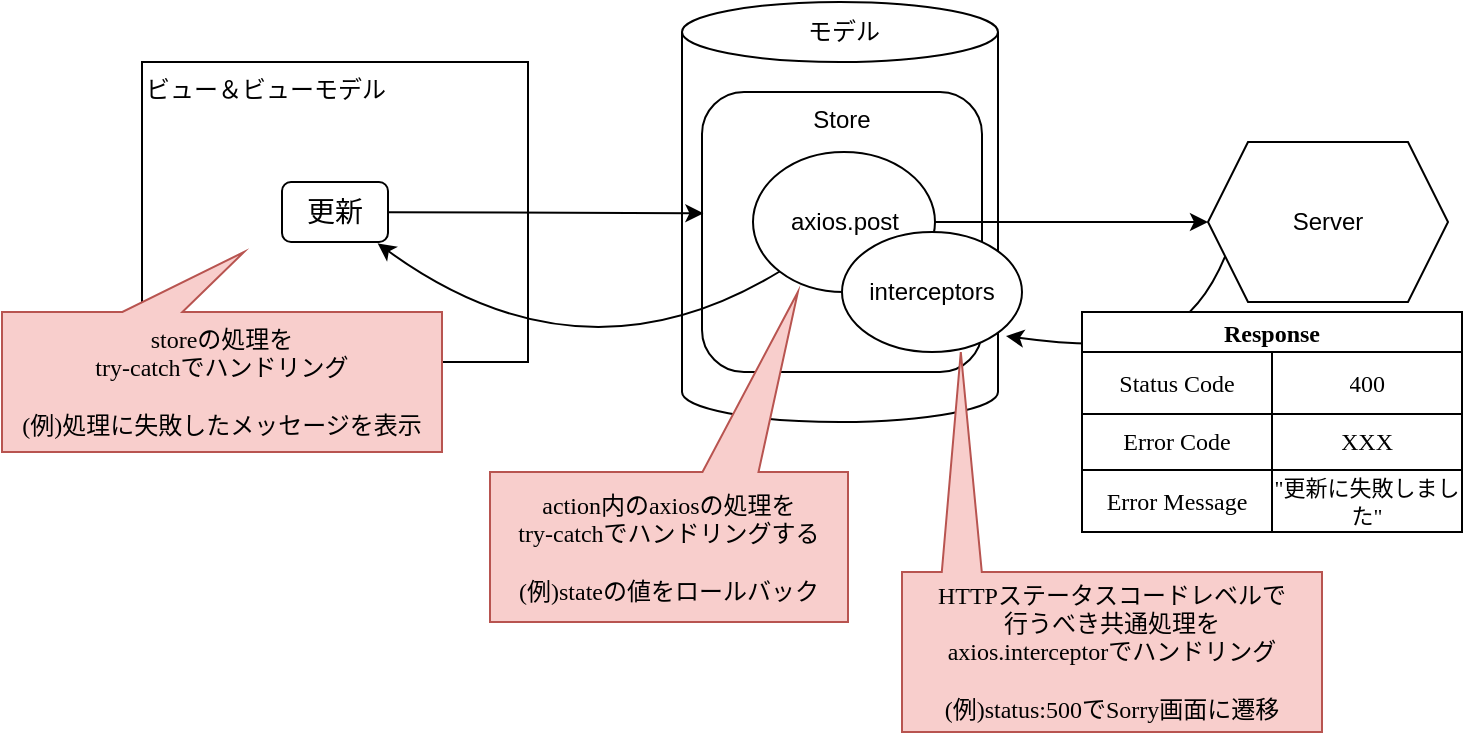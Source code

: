 <mxfile>
    <diagram id="pl7yXZnVg1umfo9V9jnp" name="Page-1">
        <mxGraphModel dx="1351" dy="833" grid="1" gridSize="10" guides="1" tooltips="1" connect="1" arrows="1" fold="1" page="1" pageScale="1" pageWidth="827" pageHeight="1169" math="0" shadow="0">
            <root>
                <mxCell id="0"/>
                <mxCell id="1" parent="0"/>
                <mxCell id="2" value="" style="shape=cylinder3;whiteSpace=wrap;html=1;boundedLbl=1;backgroundOutline=1;size=15;labelBackgroundColor=none;fontColor=default;fillColor=none;" vertex="1" parent="1">
                    <mxGeometry x="420" y="225" width="158" height="210" as="geometry"/>
                </mxCell>
                <mxCell id="3" value="Store" style="rounded=1;whiteSpace=wrap;html=1;verticalAlign=top;fillColor=none;" vertex="1" parent="1">
                    <mxGeometry x="430" y="270" width="140" height="140" as="geometry"/>
                </mxCell>
                <mxCell id="6" value="ビュー＆ビューモデル" style="rounded=0;whiteSpace=wrap;html=1;fillColor=none;align=left;verticalAlign=top;" vertex="1" parent="1">
                    <mxGeometry x="150" y="255" width="193" height="150" as="geometry"/>
                </mxCell>
                <mxCell id="7" style="edgeStyle=none;html=1;entryX=0.005;entryY=0.433;entryDx=0;entryDy=0;fontColor=default;entryPerimeter=0;" edge="1" parent="1" source="8" target="3">
                    <mxGeometry relative="1" as="geometry">
                        <mxPoint x="436" y="330" as="targetPoint"/>
                    </mxGeometry>
                </mxCell>
                <mxCell id="8" value="&lt;div style=&quot;font-size: 14px; line-height: 19px;&quot;&gt;更新&lt;/div&gt;" style="rounded=1;whiteSpace=wrap;html=1;fillColor=none;fontColor=default;labelBackgroundColor=none;fontFamily=Noto Sans JP;fontSource=https%3A%2F%2Ffonts.googleapis.com%2Fcss%3Ffamily%3DNoto%2BSans%2BJP;" vertex="1" parent="1">
                    <mxGeometry x="220" y="315" width="53" height="30" as="geometry"/>
                </mxCell>
                <mxCell id="9" value="Server" style="shape=hexagon;perimeter=hexagonPerimeter2;whiteSpace=wrap;html=1;fixedSize=1;labelBackgroundColor=none;fontColor=default;fillColor=none;" vertex="1" parent="1">
                    <mxGeometry x="683" y="295" width="120" height="80" as="geometry"/>
                </mxCell>
                <mxCell id="10" value="モデル" style="text;html=1;strokeColor=none;fillColor=none;align=center;verticalAlign=middle;whiteSpace=wrap;rounded=0;labelBackgroundColor=none;fontColor=default;" vertex="1" parent="1">
                    <mxGeometry x="460" y="225" width="82" height="30" as="geometry"/>
                </mxCell>
                <mxCell id="11" style="edgeStyle=none;html=1;exitX=1;exitY=0.5;exitDx=0;exitDy=0;entryX=0;entryY=0.5;entryDx=0;entryDy=0;fontColor=default;" edge="1" parent="1" source="12" target="9">
                    <mxGeometry relative="1" as="geometry"/>
                </mxCell>
                <mxCell id="12" value="axios.post" style="ellipse;whiteSpace=wrap;html=1;labelBackgroundColor=none;fontColor=default;fillColor=none;" vertex="1" parent="1">
                    <mxGeometry x="455.5" y="300" width="91" height="70" as="geometry"/>
                </mxCell>
                <mxCell id="13" value="" style="curved=1;endArrow=classic;html=1;fontFamily=Noto Sans JP;fontSource=https%3A%2F%2Ffonts.googleapis.com%2Fcss%3Ffamily%3DNoto%2BSans%2BJP;fontColor=default;exitX=0;exitY=0.75;exitDx=0;exitDy=0;entryX=0.911;entryY=0.867;entryDx=0;entryDy=0;entryPerimeter=0;" edge="1" parent="1" source="9" target="27">
                    <mxGeometry width="50" height="50" relative="1" as="geometry">
                        <mxPoint x="633" y="370" as="sourcePoint"/>
                        <mxPoint x="683" y="320" as="targetPoint"/>
                        <Array as="points">
                            <mxPoint x="680" y="380"/>
                            <mxPoint x="640" y="400"/>
                        </Array>
                    </mxGeometry>
                </mxCell>
                <mxCell id="14" value="Response" style="shape=table;startSize=20;container=1;collapsible=0;childLayout=tableLayout;fontStyle=1;align=center;pointerEvents=1;labelBackgroundColor=none;fontFamily=Noto Sans JP;fontSource=https%3A%2F%2Ffonts.googleapis.com%2Fcss%3Ffamily%3DNoto%2BSans%2BJP;fontColor=default;fillColor=default;strokeWidth=1;swimlaneFillColor=default;" vertex="1" parent="1">
                    <mxGeometry x="620" y="380" width="190" height="110" as="geometry"/>
                </mxCell>
                <mxCell id="15" value="" style="shape=partialRectangle;html=1;whiteSpace=wrap;collapsible=0;dropTarget=0;pointerEvents=0;fillColor=none;top=0;left=0;bottom=0;right=0;points=[[0,0.5],[1,0.5]];portConstraint=eastwest;labelBackgroundColor=none;fontFamily=Noto Sans JP;fontSource=https%3A%2F%2Ffonts.googleapis.com%2Fcss%3Ffamily%3DNoto%2BSans%2BJP;fontColor=default;strokeWidth=1;" vertex="1" parent="14">
                    <mxGeometry y="20" width="190" height="31" as="geometry"/>
                </mxCell>
                <mxCell id="16" value="Status Code" style="shape=partialRectangle;html=1;whiteSpace=wrap;connectable=0;fillColor=none;top=0;left=0;bottom=0;right=0;overflow=hidden;pointerEvents=1;labelBackgroundColor=none;fontFamily=Noto Sans JP;fontSource=https%3A%2F%2Ffonts.googleapis.com%2Fcss%3Ffamily%3DNoto%2BSans%2BJP;fontColor=default;strokeWidth=1;perimeterSpacing=1;" vertex="1" parent="15">
                    <mxGeometry width="95" height="31" as="geometry">
                        <mxRectangle width="95" height="31" as="alternateBounds"/>
                    </mxGeometry>
                </mxCell>
                <mxCell id="17" value="400" style="shape=partialRectangle;html=1;whiteSpace=wrap;connectable=0;fillColor=none;top=0;left=0;bottom=0;right=0;overflow=hidden;pointerEvents=1;labelBackgroundColor=none;fontFamily=Noto Sans JP;fontSource=https%3A%2F%2Ffonts.googleapis.com%2Fcss%3Ffamily%3DNoto%2BSans%2BJP;fontColor=default;strokeWidth=1;" vertex="1" parent="15">
                    <mxGeometry x="95" width="95" height="31" as="geometry">
                        <mxRectangle width="95" height="31" as="alternateBounds"/>
                    </mxGeometry>
                </mxCell>
                <mxCell id="18" value="" style="shape=partialRectangle;html=1;whiteSpace=wrap;collapsible=0;dropTarget=0;pointerEvents=0;fillColor=none;top=0;left=0;bottom=0;right=0;points=[[0,0.5],[1,0.5]];portConstraint=eastwest;labelBackgroundColor=none;fontFamily=Noto Sans JP;fontSource=https%3A%2F%2Ffonts.googleapis.com%2Fcss%3Ffamily%3DNoto%2BSans%2BJP;fontColor=default;strokeWidth=1;" vertex="1" parent="14">
                    <mxGeometry y="51" width="190" height="28" as="geometry"/>
                </mxCell>
                <mxCell id="19" value="Error Code" style="shape=partialRectangle;html=1;whiteSpace=wrap;connectable=0;fillColor=none;top=0;left=0;bottom=0;right=0;overflow=hidden;pointerEvents=1;labelBackgroundColor=none;fontFamily=Noto Sans JP;fontSource=https%3A%2F%2Ffonts.googleapis.com%2Fcss%3Ffamily%3DNoto%2BSans%2BJP;fontColor=default;strokeWidth=1;" vertex="1" parent="18">
                    <mxGeometry width="95" height="28" as="geometry">
                        <mxRectangle width="95" height="28" as="alternateBounds"/>
                    </mxGeometry>
                </mxCell>
                <mxCell id="20" value="XXX" style="shape=partialRectangle;html=1;whiteSpace=wrap;connectable=0;fillColor=none;top=0;left=0;bottom=0;right=0;overflow=hidden;pointerEvents=1;labelBackgroundColor=none;fontFamily=Noto Sans JP;fontSource=https%3A%2F%2Ffonts.googleapis.com%2Fcss%3Ffamily%3DNoto%2BSans%2BJP;fontColor=default;strokeWidth=1;" vertex="1" parent="18">
                    <mxGeometry x="95" width="95" height="28" as="geometry">
                        <mxRectangle width="95" height="28" as="alternateBounds"/>
                    </mxGeometry>
                </mxCell>
                <mxCell id="21" value="" style="shape=partialRectangle;html=1;whiteSpace=wrap;collapsible=0;dropTarget=0;pointerEvents=0;fillColor=none;top=0;left=0;bottom=0;right=0;points=[[0,0.5],[1,0.5]];portConstraint=eastwest;labelBackgroundColor=none;fontFamily=Noto Sans JP;fontSource=https%3A%2F%2Ffonts.googleapis.com%2Fcss%3Ffamily%3DNoto%2BSans%2BJP;fontColor=default;strokeWidth=1;" vertex="1" parent="14">
                    <mxGeometry y="79" width="190" height="31" as="geometry"/>
                </mxCell>
                <mxCell id="22" value="Error Message" style="shape=partialRectangle;html=1;whiteSpace=wrap;connectable=0;fillColor=none;top=0;left=0;bottom=0;right=0;overflow=hidden;pointerEvents=1;labelBackgroundColor=none;fontFamily=Noto Sans JP;fontSource=https%3A%2F%2Ffonts.googleapis.com%2Fcss%3Ffamily%3DNoto%2BSans%2BJP;fontColor=default;strokeWidth=1;" vertex="1" parent="21">
                    <mxGeometry width="95" height="31" as="geometry">
                        <mxRectangle width="95" height="31" as="alternateBounds"/>
                    </mxGeometry>
                </mxCell>
                <mxCell id="23" value="&quot;更新に失敗しました&quot;" style="shape=partialRectangle;html=1;whiteSpace=wrap;connectable=0;fillColor=none;top=0;left=0;bottom=0;right=0;overflow=hidden;pointerEvents=1;labelBackgroundColor=none;fontFamily=Noto Sans JP;fontSource=https%3A%2F%2Ffonts.googleapis.com%2Fcss%3Ffamily%3DNoto%2BSans%2BJP;fontColor=default;strokeWidth=1;fontSize=11;" vertex="1" parent="21">
                    <mxGeometry x="95" width="95" height="31" as="geometry">
                        <mxRectangle width="95" height="31" as="alternateBounds"/>
                    </mxGeometry>
                </mxCell>
                <mxCell id="24" value="" style="curved=1;endArrow=classic;html=1;fontFamily=Noto Sans JP;fontSource=https%3A%2F%2Ffonts.googleapis.com%2Fcss%3Ffamily%3DNoto%2BSans%2BJP;fontColor=default;exitX=0;exitY=1;exitDx=0;exitDy=0;entryX=0.902;entryY=1.022;entryDx=0;entryDy=0;entryPerimeter=0;" edge="1" parent="1" source="12" target="8">
                    <mxGeometry width="50" height="50" relative="1" as="geometry">
                        <mxPoint x="701.571" y="357.143" as="sourcePoint"/>
                        <mxPoint x="553.426" y="368.284" as="targetPoint"/>
                        <Array as="points">
                            <mxPoint x="370" y="420"/>
                        </Array>
                    </mxGeometry>
                </mxCell>
                <mxCell id="25" value="action内のaxiosの処理を&lt;br&gt;try-catchでハンドリングする&lt;br&gt;&lt;br&gt;(例)stateの値をロールバック" style="shape=callout;whiteSpace=wrap;html=1;perimeter=calloutPerimeter;labelBackgroundColor=none;fontFamily=Noto Sans JP;fontSource=https%3A%2F%2Ffonts.googleapis.com%2Fcss%3Ffamily%3DNoto%2BSans%2BJP;fillColor=#f8cecc;size=90;position=0.25;base=28;direction=west;position2=0.14;strokeColor=#b85450;align=center;spacingLeft=2;spacingRight=2;" vertex="1" parent="1">
                    <mxGeometry x="324" y="370" width="179" height="165" as="geometry"/>
                </mxCell>
                <mxCell id="26" value="storeの処理を&lt;br&gt;try-catchでハンドリング&lt;br&gt;&lt;br&gt;(例)処理に失敗したメッセージを表示" style="shape=callout;whiteSpace=wrap;html=1;perimeter=calloutPerimeter;labelBackgroundColor=none;fontFamily=Noto Sans JP;fontSource=https%3A%2F%2Ffonts.googleapis.com%2Fcss%3Ffamily%3DNoto%2BSans%2BJP;fillColor=#f8cecc;size=30;position=0.59;base=30;direction=west;position2=0.45;strokeColor=#b85450;align=center;spacingLeft=1;spacingRight=1;" vertex="1" parent="1">
                    <mxGeometry x="80" y="350" width="220" height="100" as="geometry"/>
                </mxCell>
                <mxCell id="27" value="interceptors" style="ellipse;whiteSpace=wrap;html=1;" vertex="1" parent="1">
                    <mxGeometry x="500" y="340" width="90" height="60" as="geometry"/>
                </mxCell>
                <mxCell id="28" value="HTTPステータスコードレベルで&lt;br&gt;行うべき共通処理を&lt;br&gt;axios.interceptorでハンドリング&lt;br&gt;&lt;br&gt;(例)status:500でSorry画面に遷移" style="shape=callout;whiteSpace=wrap;html=1;perimeter=calloutPerimeter;labelBackgroundColor=none;fontFamily=Noto Sans JP;fontSource=https%3A%2F%2Ffonts.googleapis.com%2Fcss%3Ffamily%3DNoto%2BSans%2BJP;fillColor=#f8cecc;size=110;position=0.81;base=20;direction=west;position2=0.86;strokeColor=#b85450;align=center;spacingLeft=2;spacingRight=2;" vertex="1" parent="1">
                    <mxGeometry x="530" y="400" width="210" height="190" as="geometry"/>
                </mxCell>
            </root>
        </mxGraphModel>
    </diagram>
</mxfile>